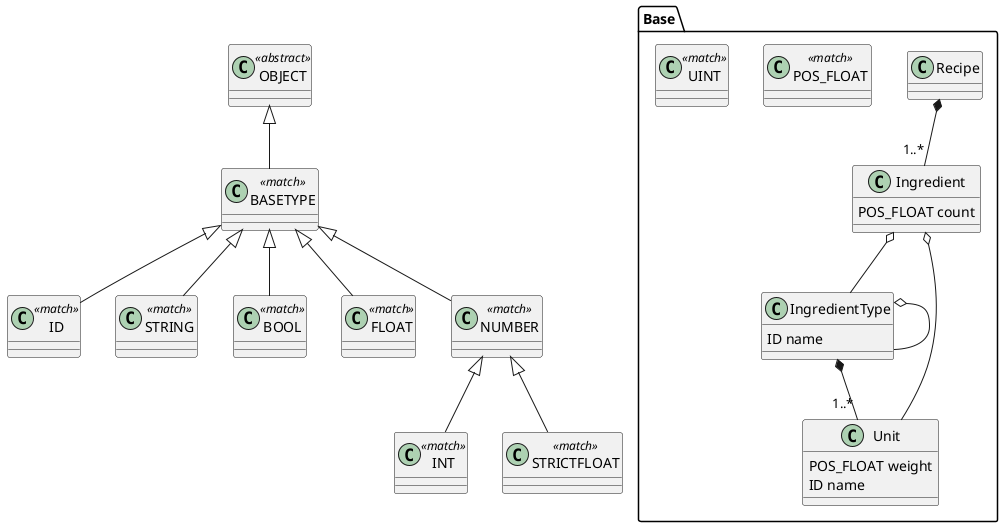 @startuml
set namespaceSeparator .


class Base.Recipe  {
}


class Base.Ingredient  {
  POS_FLOAT count
}


class Base.IngredientType  {
  ID name
}


class Base.Unit  {
  POS_FLOAT weight
  ID name
}


class Base.POS_FLOAT <<match>> {
}


class Base.UINT <<match>> {
}


class ID <<match>> {
}


class STRING <<match>> {
}


class BOOL <<match>> {
}


class INT <<match>> {
}


class FLOAT <<match>> {
}


class STRICTFLOAT <<match>> {
}


class NUMBER <<match>> {
}


class BASETYPE <<match>> {
}


class OBJECT <<abstract>> {
}


Base.Recipe *-- "1..*" Base.Ingredient
Base.Ingredient o-- Base.Unit
Base.Ingredient o-- Base.IngredientType
Base.IngredientType o-- Base.IngredientType
Base.IngredientType *-- "1..*" Base.Unit
NUMBER <|-- STRICTFLOAT
NUMBER <|-- INT
BASETYPE <|-- NUMBER
BASETYPE <|-- FLOAT
BASETYPE <|-- BOOL
BASETYPE <|-- ID
BASETYPE <|-- STRING
OBJECT <|-- BASETYPE
@enduml
